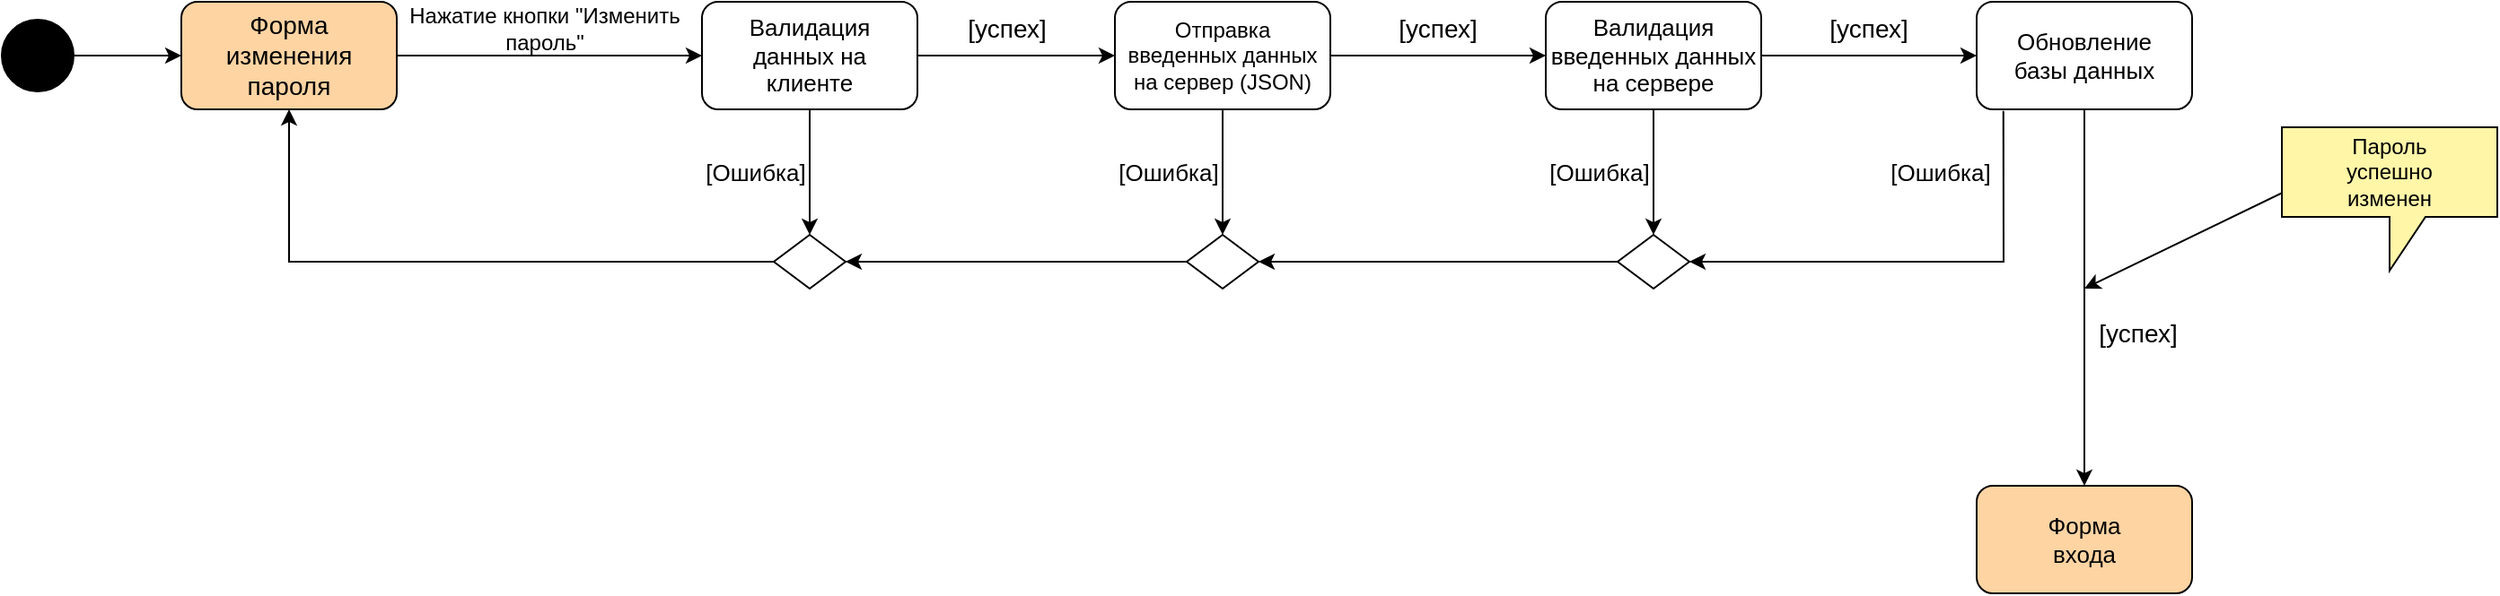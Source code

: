 <mxfile version="23.1.5" type="device">
  <diagram name="Страница — 1" id="F_9gjNCgL40HoT3cTMsc">
    <mxGraphModel dx="1500" dy="757" grid="1" gridSize="10" guides="1" tooltips="1" connect="1" arrows="1" fold="1" page="1" pageScale="1" pageWidth="827" pageHeight="1169" math="0" shadow="0">
      <root>
        <mxCell id="0" />
        <mxCell id="1" parent="0" />
        <mxCell id="-aBIji0KKt1bBe07ztlV-3" style="edgeStyle=orthogonalEdgeStyle;rounded=0;orthogonalLoop=1;jettySize=auto;html=1;exitX=1;exitY=0.5;exitDx=0;exitDy=0;entryX=0;entryY=0.5;entryDx=0;entryDy=0;" edge="1" parent="1" source="-aBIji0KKt1bBe07ztlV-1" target="-aBIji0KKt1bBe07ztlV-2">
          <mxGeometry relative="1" as="geometry" />
        </mxCell>
        <mxCell id="-aBIji0KKt1bBe07ztlV-1" value="" style="ellipse;whiteSpace=wrap;html=1;aspect=fixed;fillColor=#000000;" vertex="1" parent="1">
          <mxGeometry y="280" width="40" height="40" as="geometry" />
        </mxCell>
        <mxCell id="-aBIji0KKt1bBe07ztlV-6" style="edgeStyle=orthogonalEdgeStyle;rounded=0;orthogonalLoop=1;jettySize=auto;html=1;exitX=1;exitY=0.5;exitDx=0;exitDy=0;entryX=0;entryY=0.5;entryDx=0;entryDy=0;" edge="1" parent="1" source="-aBIji0KKt1bBe07ztlV-2" target="-aBIji0KKt1bBe07ztlV-5">
          <mxGeometry relative="1" as="geometry" />
        </mxCell>
        <mxCell id="-aBIji0KKt1bBe07ztlV-2" value="" style="rounded=1;whiteSpace=wrap;html=1;fillColor=#FFD4A3;" vertex="1" parent="1">
          <mxGeometry x="100" y="270" width="120" height="60" as="geometry" />
        </mxCell>
        <mxCell id="-aBIji0KKt1bBe07ztlV-4" value="&lt;font style=&quot;font-size: 14px;&quot;&gt;Форма изменения пароля&lt;/font&gt;" style="text;strokeColor=none;align=center;fillColor=none;html=1;verticalAlign=middle;whiteSpace=wrap;rounded=0;" vertex="1" parent="1">
          <mxGeometry x="105" y="275" width="110" height="50" as="geometry" />
        </mxCell>
        <mxCell id="-aBIji0KKt1bBe07ztlV-10" style="edgeStyle=orthogonalEdgeStyle;rounded=0;orthogonalLoop=1;jettySize=auto;html=1;exitX=0.5;exitY=1;exitDx=0;exitDy=0;entryX=0.5;entryY=0;entryDx=0;entryDy=0;" edge="1" parent="1" source="-aBIji0KKt1bBe07ztlV-5" target="-aBIji0KKt1bBe07ztlV-9">
          <mxGeometry relative="1" as="geometry" />
        </mxCell>
        <mxCell id="-aBIji0KKt1bBe07ztlV-13" style="edgeStyle=orthogonalEdgeStyle;rounded=0;orthogonalLoop=1;jettySize=auto;html=1;exitX=1;exitY=0.5;exitDx=0;exitDy=0;entryX=0;entryY=0.5;entryDx=0;entryDy=0;" edge="1" parent="1" source="-aBIji0KKt1bBe07ztlV-5" target="-aBIji0KKt1bBe07ztlV-12">
          <mxGeometry relative="1" as="geometry" />
        </mxCell>
        <mxCell id="-aBIji0KKt1bBe07ztlV-5" value="" style="rounded=1;whiteSpace=wrap;html=1;" vertex="1" parent="1">
          <mxGeometry x="390" y="270" width="120" height="60" as="geometry" />
        </mxCell>
        <mxCell id="-aBIji0KKt1bBe07ztlV-7" value="Нажатие кнопки &quot;Изменить пароль&quot;" style="text;strokeColor=none;align=center;fillColor=none;html=1;verticalAlign=middle;whiteSpace=wrap;rounded=0;" vertex="1" parent="1">
          <mxGeometry x="215" y="270" width="175" height="30" as="geometry" />
        </mxCell>
        <mxCell id="-aBIji0KKt1bBe07ztlV-8" value="Валидация данных на клиенте" style="text;strokeColor=none;align=center;fillColor=none;html=1;verticalAlign=middle;whiteSpace=wrap;rounded=0;fontSize=13;" vertex="1" parent="1">
          <mxGeometry x="395" y="280" width="110" height="40" as="geometry" />
        </mxCell>
        <mxCell id="-aBIji0KKt1bBe07ztlV-11" style="edgeStyle=orthogonalEdgeStyle;rounded=0;orthogonalLoop=1;jettySize=auto;html=1;exitX=0;exitY=0.5;exitDx=0;exitDy=0;entryX=0.5;entryY=1;entryDx=0;entryDy=0;" edge="1" parent="1" source="-aBIji0KKt1bBe07ztlV-9" target="-aBIji0KKt1bBe07ztlV-2">
          <mxGeometry relative="1" as="geometry" />
        </mxCell>
        <mxCell id="-aBIji0KKt1bBe07ztlV-9" value="" style="rhombus;whiteSpace=wrap;html=1;" vertex="1" parent="1">
          <mxGeometry x="430" y="400" width="40" height="30" as="geometry" />
        </mxCell>
        <mxCell id="-aBIji0KKt1bBe07ztlV-23" style="edgeStyle=orthogonalEdgeStyle;rounded=0;orthogonalLoop=1;jettySize=auto;html=1;exitX=1;exitY=0.5;exitDx=0;exitDy=0;entryX=0;entryY=0.5;entryDx=0;entryDy=0;" edge="1" parent="1" source="-aBIji0KKt1bBe07ztlV-12" target="-aBIji0KKt1bBe07ztlV-22">
          <mxGeometry relative="1" as="geometry" />
        </mxCell>
        <mxCell id="-aBIji0KKt1bBe07ztlV-12" value="" style="rounded=1;whiteSpace=wrap;html=1;" vertex="1" parent="1">
          <mxGeometry x="620" y="270" width="120" height="60" as="geometry" />
        </mxCell>
        <mxCell id="-aBIji0KKt1bBe07ztlV-14" value="[успех]" style="text;strokeColor=none;align=center;fillColor=none;html=1;verticalAlign=middle;whiteSpace=wrap;rounded=0;fontSize=14;" vertex="1" parent="1">
          <mxGeometry x="530" y="270" width="60" height="30" as="geometry" />
        </mxCell>
        <mxCell id="-aBIji0KKt1bBe07ztlV-15" value="[Ошибка]" style="text;strokeColor=none;align=center;fillColor=none;html=1;verticalAlign=middle;whiteSpace=wrap;rounded=0;fontSize=13;" vertex="1" parent="1">
          <mxGeometry x="390" y="350" width="60" height="30" as="geometry" />
        </mxCell>
        <mxCell id="-aBIji0KKt1bBe07ztlV-18" style="edgeStyle=orthogonalEdgeStyle;rounded=0;orthogonalLoop=1;jettySize=auto;html=1;exitX=0.5;exitY=1;exitDx=0;exitDy=0;entryX=0.5;entryY=0;entryDx=0;entryDy=0;" edge="1" parent="1" source="-aBIji0KKt1bBe07ztlV-16" target="-aBIji0KKt1bBe07ztlV-17">
          <mxGeometry relative="1" as="geometry" />
        </mxCell>
        <mxCell id="-aBIji0KKt1bBe07ztlV-16" value="Отправка введенных данных на сервер (JSON)" style="text;strokeColor=none;align=center;fillColor=none;html=1;verticalAlign=middle;whiteSpace=wrap;rounded=0;" vertex="1" parent="1">
          <mxGeometry x="625" y="270" width="110" height="60" as="geometry" />
        </mxCell>
        <mxCell id="-aBIji0KKt1bBe07ztlV-19" style="edgeStyle=orthogonalEdgeStyle;rounded=0;orthogonalLoop=1;jettySize=auto;html=1;exitX=0;exitY=0.5;exitDx=0;exitDy=0;entryX=1;entryY=0.5;entryDx=0;entryDy=0;" edge="1" parent="1" source="-aBIji0KKt1bBe07ztlV-17" target="-aBIji0KKt1bBe07ztlV-9">
          <mxGeometry relative="1" as="geometry" />
        </mxCell>
        <mxCell id="-aBIji0KKt1bBe07ztlV-17" value="" style="rhombus;whiteSpace=wrap;html=1;" vertex="1" parent="1">
          <mxGeometry x="660" y="400" width="40" height="30" as="geometry" />
        </mxCell>
        <mxCell id="-aBIji0KKt1bBe07ztlV-20" value="[Ошибка]" style="text;strokeColor=none;align=center;fillColor=none;html=1;verticalAlign=middle;whiteSpace=wrap;rounded=0;fontSize=13;" vertex="1" parent="1">
          <mxGeometry x="620" y="350" width="60" height="30" as="geometry" />
        </mxCell>
        <mxCell id="-aBIji0KKt1bBe07ztlV-26" style="edgeStyle=orthogonalEdgeStyle;rounded=0;orthogonalLoop=1;jettySize=auto;html=1;exitX=0.5;exitY=1;exitDx=0;exitDy=0;entryX=0.5;entryY=0;entryDx=0;entryDy=0;" edge="1" parent="1" source="-aBIji0KKt1bBe07ztlV-22" target="-aBIji0KKt1bBe07ztlV-24">
          <mxGeometry relative="1" as="geometry" />
        </mxCell>
        <mxCell id="-aBIji0KKt1bBe07ztlV-22" value="" style="rounded=1;whiteSpace=wrap;html=1;" vertex="1" parent="1">
          <mxGeometry x="860" y="270" width="120" height="60" as="geometry" />
        </mxCell>
        <mxCell id="-aBIji0KKt1bBe07ztlV-25" style="edgeStyle=orthogonalEdgeStyle;rounded=0;orthogonalLoop=1;jettySize=auto;html=1;exitX=0;exitY=0.5;exitDx=0;exitDy=0;entryX=1;entryY=0.5;entryDx=0;entryDy=0;" edge="1" parent="1" source="-aBIji0KKt1bBe07ztlV-24" target="-aBIji0KKt1bBe07ztlV-17">
          <mxGeometry relative="1" as="geometry" />
        </mxCell>
        <mxCell id="-aBIji0KKt1bBe07ztlV-24" value="" style="rhombus;whiteSpace=wrap;html=1;" vertex="1" parent="1">
          <mxGeometry x="900" y="400" width="40" height="30" as="geometry" />
        </mxCell>
        <mxCell id="-aBIji0KKt1bBe07ztlV-27" value="[Ошибка]" style="text;strokeColor=none;align=center;fillColor=none;html=1;verticalAlign=middle;whiteSpace=wrap;rounded=0;fontSize=13;" vertex="1" parent="1">
          <mxGeometry x="860" y="350" width="60" height="30" as="geometry" />
        </mxCell>
        <mxCell id="-aBIji0KKt1bBe07ztlV-28" value="[успех]" style="text;strokeColor=none;align=center;fillColor=none;html=1;verticalAlign=middle;whiteSpace=wrap;rounded=0;fontSize=14;" vertex="1" parent="1">
          <mxGeometry x="770" y="270" width="60" height="30" as="geometry" />
        </mxCell>
        <mxCell id="-aBIji0KKt1bBe07ztlV-31" style="edgeStyle=orthogonalEdgeStyle;rounded=0;orthogonalLoop=1;jettySize=auto;html=1;exitX=1;exitY=0.5;exitDx=0;exitDy=0;entryX=0;entryY=0.5;entryDx=0;entryDy=0;" edge="1" parent="1" source="-aBIji0KKt1bBe07ztlV-29" target="-aBIji0KKt1bBe07ztlV-30">
          <mxGeometry relative="1" as="geometry" />
        </mxCell>
        <mxCell id="-aBIji0KKt1bBe07ztlV-29" value="Валидация введенных данных на сервере" style="text;strokeColor=none;align=center;fillColor=none;html=1;verticalAlign=middle;whiteSpace=wrap;rounded=0;fontSize=13;" vertex="1" parent="1">
          <mxGeometry x="860" y="275" width="120" height="50" as="geometry" />
        </mxCell>
        <mxCell id="-aBIji0KKt1bBe07ztlV-37" style="edgeStyle=orthogonalEdgeStyle;rounded=0;orthogonalLoop=1;jettySize=auto;html=1;exitX=0.5;exitY=1;exitDx=0;exitDy=0;entryX=0.5;entryY=0;entryDx=0;entryDy=0;" edge="1" parent="1" source="-aBIji0KKt1bBe07ztlV-30" target="-aBIji0KKt1bBe07ztlV-36">
          <mxGeometry relative="1" as="geometry" />
        </mxCell>
        <mxCell id="-aBIji0KKt1bBe07ztlV-30" value="" style="rounded=1;whiteSpace=wrap;html=1;" vertex="1" parent="1">
          <mxGeometry x="1100" y="270" width="120" height="60" as="geometry" />
        </mxCell>
        <mxCell id="-aBIji0KKt1bBe07ztlV-33" value="" style="endArrow=classic;html=1;rounded=0;exitX=0.124;exitY=1.014;exitDx=0;exitDy=0;exitPerimeter=0;entryX=1;entryY=0.5;entryDx=0;entryDy=0;" edge="1" parent="1" source="-aBIji0KKt1bBe07ztlV-30" target="-aBIji0KKt1bBe07ztlV-24">
          <mxGeometry width="50" height="50" relative="1" as="geometry">
            <mxPoint x="990" y="370" as="sourcePoint" />
            <mxPoint x="1040" y="320" as="targetPoint" />
            <Array as="points">
              <mxPoint x="1115" y="415" />
            </Array>
          </mxGeometry>
        </mxCell>
        <mxCell id="-aBIji0KKt1bBe07ztlV-34" value="[Ошибка]" style="text;strokeColor=none;align=center;fillColor=none;html=1;verticalAlign=middle;whiteSpace=wrap;rounded=0;fontSize=13;" vertex="1" parent="1">
          <mxGeometry x="1050" y="350" width="60" height="30" as="geometry" />
        </mxCell>
        <mxCell id="-aBIji0KKt1bBe07ztlV-35" value="[успех]" style="text;strokeColor=none;align=center;fillColor=none;html=1;verticalAlign=middle;whiteSpace=wrap;rounded=0;fontSize=14;" vertex="1" parent="1">
          <mxGeometry x="1010" y="270" width="60" height="30" as="geometry" />
        </mxCell>
        <mxCell id="-aBIji0KKt1bBe07ztlV-36" value="" style="rounded=1;whiteSpace=wrap;html=1;fillColor=#FFD4A3;" vertex="1" parent="1">
          <mxGeometry x="1100" y="540" width="120" height="60" as="geometry" />
        </mxCell>
        <mxCell id="-aBIji0KKt1bBe07ztlV-38" value="[успех]" style="text;strokeColor=none;align=center;fillColor=none;html=1;verticalAlign=middle;whiteSpace=wrap;rounded=0;fontSize=14;" vertex="1" parent="1">
          <mxGeometry x="1160" y="440" width="60" height="30" as="geometry" />
        </mxCell>
        <mxCell id="-aBIji0KKt1bBe07ztlV-39" value="&lt;font style=&quot;font-size: 13px;&quot;&gt;Форма входа&lt;/font&gt;" style="text;strokeColor=none;align=center;fillColor=none;html=1;verticalAlign=middle;whiteSpace=wrap;rounded=0;" vertex="1" parent="1">
          <mxGeometry x="1130" y="555" width="60" height="30" as="geometry" />
        </mxCell>
        <mxCell id="-aBIji0KKt1bBe07ztlV-40" value="Обновление базы данных" style="text;strokeColor=none;align=center;fillColor=none;html=1;verticalAlign=middle;whiteSpace=wrap;rounded=0;fontSize=13;" vertex="1" parent="1">
          <mxGeometry x="1115" y="280" width="90" height="40" as="geometry" />
        </mxCell>
        <mxCell id="-aBIji0KKt1bBe07ztlV-41" value="" style="shape=callout;whiteSpace=wrap;html=1;perimeter=calloutPerimeter;fillColor=#FFF6A8;" vertex="1" parent="1">
          <mxGeometry x="1270" y="340" width="120" height="80" as="geometry" />
        </mxCell>
        <mxCell id="-aBIji0KKt1bBe07ztlV-43" value="" style="endArrow=classic;html=1;rounded=0;exitX=-0.001;exitY=0.459;exitDx=0;exitDy=0;exitPerimeter=0;" edge="1" parent="1" source="-aBIji0KKt1bBe07ztlV-41">
          <mxGeometry width="50" height="50" relative="1" as="geometry">
            <mxPoint x="1060" y="480" as="sourcePoint" />
            <mxPoint x="1160" y="430" as="targetPoint" />
          </mxGeometry>
        </mxCell>
        <mxCell id="-aBIji0KKt1bBe07ztlV-44" value="Пароль успешно изменен" style="text;strokeColor=none;align=center;fillColor=none;html=1;verticalAlign=middle;whiteSpace=wrap;rounded=0;" vertex="1" parent="1">
          <mxGeometry x="1295" y="345" width="70" height="40" as="geometry" />
        </mxCell>
      </root>
    </mxGraphModel>
  </diagram>
</mxfile>
